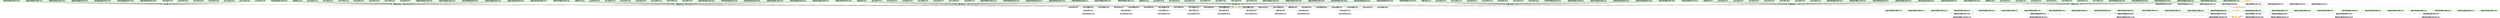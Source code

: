 digraph "g" {
	size = "30,30"
"rsc_c001n09_monitor_5000 c001n09" [ style="dashed" color="blue" fontcolor="black" ]
"DoFencing:child_DoFencing:1_delete_0 c001n09" [ style=bold color="green" fontcolor="black" ]
"DoFencing:child_DoFencing:3_delete_0 c001n09" [ style=bold color="green" fontcolor="black" ]
"DoFencing:child_DoFencing:5_monitor_5000 c001n07" [ style="dashed" color="blue" fontcolor="black" ]
"DoFencing:child_DoFencing:5_delete_0 c001n09" [ style=bold color="green" fontcolor="black" ]
"DcIPaddr_monitor_5000 c001n09" [ style="dashed" color="blue" fontcolor="black" ]
"DoFencing:child_DoFencing:7_monitor_5000 c001n09" [ style="dashed" color="blue" fontcolor="black" ]
"rsc_c001n08_monitor_5000 c001n08" [ style="dashed" color="blue" fontcolor="black" ]
"rsc_c001n08_delete_0 c001n02" [ style=bold color="green" fontcolor="black" ]
"rsc_c001n02_monitor_5000 c001n02" [ style="dashed" color="blue" fontcolor="black" ]
"DoFencing:child_DoFencing:2_delete_0 c001n02" [ style=bold color="green" fontcolor="black" ]
"DoFencing:child_DoFencing:4_delete_0 c001n02" [ style=bold color="green" fontcolor="black" ]
"rsc_c001n06_delete_0 c001n02" [ style=bold color="green" fontcolor="black" ]
"DoFencing:child_DoFencing:6_monitor_5000 c001n08" [ style="dashed" color="blue" fontcolor="black" ]
"DoFencing:child_DoFencing:6_delete_0 c001n02" [ style=bold color="green" fontcolor="black" ]
"rsc_c001n07_delete_0 c001n02" [ style=bold color="green" fontcolor="black" ]
"DoFencing:child_DoFencing:0_monitor_5000 c001n02" [ style="dashed" color="blue" fontcolor="black" ]
"rsc_c001n08_delete_0 c001n03" [ style=bold color="green" fontcolor="black" ]
"DoFencing:child_DoFencing:0_delete_0 c001n03" [ style=bold color="green" fontcolor="black" ]
"rsc_c001n03_monitor_5000 c001n03" [ style="dashed" color="blue" fontcolor="black" ]
"DoFencing:child_DoFencing:3_delete_0 c001n03" [ style=bold color="green" fontcolor="black" ]
"DoFencing:child_DoFencing:5_delete_0 c001n03" [ style=bold color="green" fontcolor="black" ]
"rsc_c001n07_delete_0 c001n03" [ style=bold color="green" fontcolor="black" ]
"DoFencing:child_DoFencing:1_monitor_5000 c001n03" [ style="dashed" color="blue" fontcolor="black" ]
"DoFencing:child_DoFencing:6_delete_0 c001n03" [ style=bold color="green" fontcolor="black" ]
"rsc_c001n02_delete_0 c001n03" [ style=bold color="green" fontcolor="black" ]
"rsc_c001n08_delete_0 c001n04" [ style=bold color="green" fontcolor="black" ]
"DoFencing:child_DoFencing:0_delete_0 c001n04" [ style=bold color="green" fontcolor="black" ]
"DoFencing:child_DoFencing:1_delete_0 c001n04" [ style=bold color="green" fontcolor="black" ]
"rsc_c001n04_monitor_5000 c001n04" [ style="dashed" color="blue" fontcolor="black" ]
"DoFencing:child_DoFencing:4_delete_0 c001n04" [ style=bold color="green" fontcolor="black" ]
"DoFencing:child_DoFencing:2_monitor_5000 c001n04" [ style="dashed" color="blue" fontcolor="black" ]
"DoFencing:child_DoFencing:0_delete_0 c001n05" [ style=bold color="green" fontcolor="black" ]
"DoFencing:child_DoFencing:1_delete_0 c001n05" [ style=bold color="green" fontcolor="black" ]
"DoFencing:child_DoFencing:2_delete_0 c001n05" [ style=bold color="green" fontcolor="black" ]
"rsc_c001n05_monitor_5000 c001n05" [ style="dashed" color="blue" fontcolor="black" ]
"DoFencing:child_DoFencing:3_monitor_5000 c001n05" [ style="dashed" color="blue" fontcolor="black" ]
"rsc_c001n08_delete_0 c001n06" [ style=bold color="green" fontcolor="black" ]
"rsc_c001n09_delete_0 c001n06" [ style=bold color="green" fontcolor="black" ]
"DoFencing:child_DoFencing:0_delete_0 c001n06" [ style=bold color="green" fontcolor="black" ]
"DoFencing:child_DoFencing:1_delete_0 c001n06" [ style=bold color="green" fontcolor="black" ]
"rsc_c001n02_delete_0 c001n06" [ style=bold color="green" fontcolor="black" ]
"DoFencing:child_DoFencing:2_delete_0 c001n06" [ style=bold color="green" fontcolor="black" ]
"rsc_c001n03_delete_0 c001n06" [ style=bold color="green" fontcolor="black" ]
"DoFencing:child_DoFencing:3_delete_0 c001n06" [ style=bold color="green" fontcolor="black" ]
"rsc_c001n04_delete_0 c001n06" [ style=bold color="green" fontcolor="black" ]
"DoFencing:child_DoFencing:5_delete_0 c001n06" [ style=bold color="green" fontcolor="black" ]
"rsc_c001n06_monitor_5000 c001n06" [ style="dashed" color="blue" fontcolor="black" ]
"DoFencing:child_DoFencing:6_delete_0 c001n06" [ style=bold color="green" fontcolor="black" ]
"DoFencing:child_DoFencing:7_delete_0 c001n06" [ style=bold color="green" fontcolor="black" ]
"DoFencing:child_DoFencing:4_monitor_5000 c001n06" [ style="dashed" color="blue" fontcolor="black" ]
"DoFencing:child_DoFencing:4_delete_0 c001n07" [ style=bold color="green" fontcolor="black" ]
"rsc_c001n07_monitor_5000 c001n07" [ style="dashed" color="blue" fontcolor="black" ]
"DoFencing:child_DoFencing:3_delete_0 c001n07" [ style=bold color="green" fontcolor="black" ]
"DoFencing:child_DoFencing:4_delete_0 c001n08" [ style=bold color="green" fontcolor="black" ]
"probe_complete" [ style=bold color="green" fontcolor="orange" ]
"probe_complete c001n09" [ style=bold color="green" fontcolor="black" ]
"rsc_c001n02_status_0 c001n09" [ style=bold color="green" fontcolor="black" ]
"rsc_c001n03_status_0 c001n09" [ style=bold color="green" fontcolor="black" ]
"rsc_c001n04_status_0 c001n09" [ style=bold color="green" fontcolor="black" ]
"rsc_c001n05_status_0 c001n09" [ style=bold color="green" fontcolor="black" ]
"rsc_c001n06_status_0 c001n09" [ style=bold color="green" fontcolor="black" ]
"rsc_c001n07_status_0 c001n09" [ style=bold color="green" fontcolor="black" ]
"rsc_c001n08_status_0 c001n09" [ style=bold color="green" fontcolor="black" ]
"DoFencing:child_DoFencing:0_status_0 c001n09" [ style=bold color="green" fontcolor="black" ]
"DoFencing:child_DoFencing:1_status_0 c001n09" [ style=bold color="green" fontcolor="black" ]
"DoFencing:child_DoFencing:2_status_0 c001n09" [ style=bold color="green" fontcolor="black" ]
"DoFencing:child_DoFencing:3_status_0 c001n09" [ style=bold color="green" fontcolor="black" ]
"DoFencing:child_DoFencing:4_status_0 c001n09" [ style=bold color="green" fontcolor="black" ]
"DoFencing:child_DoFencing:5_status_0 c001n09" [ style=bold color="green" fontcolor="black" ]
"DoFencing:child_DoFencing:6_status_0 c001n09" [ style=bold color="green" fontcolor="black" ]
"probe_complete c001n02" [ style=bold color="green" fontcolor="black" ]
"DcIPaddr_status_0 c001n02" [ style=bold color="green" fontcolor="black" ]
"rsc_c001n09_status_0 c001n02" [ style=bold color="green" fontcolor="black" ]
"rsc_c001n03_status_0 c001n02" [ style=bold color="green" fontcolor="black" ]
"rsc_c001n04_status_0 c001n02" [ style=bold color="green" fontcolor="black" ]
"rsc_c001n05_status_0 c001n02" [ style=bold color="green" fontcolor="black" ]
"rsc_c001n06_status_0 c001n02" [ style=bold color="green" fontcolor="black" ]
"rsc_c001n07_status_0 c001n02" [ style=bold color="green" fontcolor="black" ]
"rsc_c001n08_status_0 c001n02" [ style=bold color="green" fontcolor="black" ]
"DoFencing:child_DoFencing:1_status_0 c001n02" [ style=bold color="green" fontcolor="black" ]
"DoFencing:child_DoFencing:2_status_0 c001n02" [ style=bold color="green" fontcolor="black" ]
"DoFencing:child_DoFencing:3_status_0 c001n02" [ style=bold color="green" fontcolor="black" ]
"DoFencing:child_DoFencing:4_status_0 c001n02" [ style=bold color="green" fontcolor="black" ]
"DoFencing:child_DoFencing:5_status_0 c001n02" [ style=bold color="green" fontcolor="black" ]
"DoFencing:child_DoFencing:6_status_0 c001n02" [ style=bold color="green" fontcolor="black" ]
"DoFencing:child_DoFencing:7_status_0 c001n02" [ style=bold color="green" fontcolor="black" ]
"probe_complete c001n03" [ style=bold color="green" fontcolor="black" ]
"DcIPaddr_status_0 c001n03" [ style=bold color="green" fontcolor="black" ]
"rsc_c001n09_status_0 c001n03" [ style=bold color="green" fontcolor="black" ]
"rsc_c001n02_status_0 c001n03" [ style=bold color="green" fontcolor="black" ]
"rsc_c001n04_status_0 c001n03" [ style=bold color="green" fontcolor="black" ]
"rsc_c001n05_status_0 c001n03" [ style=bold color="green" fontcolor="black" ]
"rsc_c001n06_status_0 c001n03" [ style=bold color="green" fontcolor="black" ]
"rsc_c001n07_status_0 c001n03" [ style=bold color="green" fontcolor="black" ]
"rsc_c001n08_status_0 c001n03" [ style=bold color="green" fontcolor="black" ]
"DoFencing:child_DoFencing:0_status_0 c001n03" [ style=bold color="green" fontcolor="black" ]
"DoFencing:child_DoFencing:2_status_0 c001n03" [ style=bold color="green" fontcolor="black" ]
"DoFencing:child_DoFencing:3_status_0 c001n03" [ style=bold color="green" fontcolor="black" ]
"DoFencing:child_DoFencing:4_status_0 c001n03" [ style=bold color="green" fontcolor="black" ]
"DoFencing:child_DoFencing:5_status_0 c001n03" [ style=bold color="green" fontcolor="black" ]
"DoFencing:child_DoFencing:6_status_0 c001n03" [ style=bold color="green" fontcolor="black" ]
"DoFencing:child_DoFencing:7_status_0 c001n03" [ style=bold color="green" fontcolor="black" ]
"probe_complete c001n04" [ style=bold color="green" fontcolor="black" ]
"DcIPaddr_status_0 c001n04" [ style=bold color="green" fontcolor="black" ]
"rsc_c001n09_status_0 c001n04" [ style=bold color="green" fontcolor="black" ]
"rsc_c001n02_status_0 c001n04" [ style=bold color="green" fontcolor="black" ]
"rsc_c001n03_status_0 c001n04" [ style=bold color="green" fontcolor="black" ]
"rsc_c001n05_status_0 c001n04" [ style=bold color="green" fontcolor="black" ]
"rsc_c001n06_status_0 c001n04" [ style=bold color="green" fontcolor="black" ]
"rsc_c001n07_status_0 c001n04" [ style=bold color="green" fontcolor="black" ]
"rsc_c001n08_status_0 c001n04" [ style=bold color="green" fontcolor="black" ]
"DoFencing:child_DoFencing:0_status_0 c001n04" [ style=bold color="green" fontcolor="black" ]
"DoFencing:child_DoFencing:1_status_0 c001n04" [ style=bold color="green" fontcolor="black" ]
"DoFencing:child_DoFencing:3_status_0 c001n04" [ style=bold color="green" fontcolor="black" ]
"DoFencing:child_DoFencing:4_status_0 c001n04" [ style=bold color="green" fontcolor="black" ]
"DoFencing:child_DoFencing:5_status_0 c001n04" [ style=bold color="green" fontcolor="black" ]
"DoFencing:child_DoFencing:6_status_0 c001n04" [ style=bold color="green" fontcolor="black" ]
"DoFencing:child_DoFencing:7_status_0 c001n04" [ style=bold color="green" fontcolor="black" ]
"probe_complete c001n05" [ style=bold color="green" fontcolor="black" ]
"DcIPaddr_status_0 c001n05" [ style=bold color="green" fontcolor="black" ]
"rsc_c001n09_status_0 c001n05" [ style=bold color="green" fontcolor="black" ]
"rsc_c001n02_status_0 c001n05" [ style=bold color="green" fontcolor="black" ]
"rsc_c001n03_status_0 c001n05" [ style=bold color="green" fontcolor="black" ]
"rsc_c001n04_status_0 c001n05" [ style=bold color="green" fontcolor="black" ]
"rsc_c001n06_status_0 c001n05" [ style=bold color="green" fontcolor="black" ]
"rsc_c001n07_status_0 c001n05" [ style=bold color="green" fontcolor="black" ]
"rsc_c001n08_status_0 c001n05" [ style=bold color="green" fontcolor="black" ]
"DoFencing:child_DoFencing:0_status_0 c001n05" [ style=bold color="green" fontcolor="black" ]
"DoFencing:child_DoFencing:1_status_0 c001n05" [ style=bold color="green" fontcolor="black" ]
"DoFencing:child_DoFencing:2_status_0 c001n05" [ style=bold color="green" fontcolor="black" ]
"DoFencing:child_DoFencing:4_status_0 c001n05" [ style=bold color="green" fontcolor="black" ]
"DoFencing:child_DoFencing:5_status_0 c001n05" [ style=bold color="green" fontcolor="black" ]
"DoFencing:child_DoFencing:6_status_0 c001n05" [ style=bold color="green" fontcolor="black" ]
"DoFencing:child_DoFencing:7_status_0 c001n05" [ style=bold color="green" fontcolor="black" ]
"probe_complete c001n06" [ style=bold color="green" fontcolor="black" ]
"DcIPaddr_status_0 c001n06" [ style=bold color="green" fontcolor="black" ]
"rsc_c001n09_status_0 c001n06" [ style=bold color="green" fontcolor="black" ]
"rsc_c001n02_status_0 c001n06" [ style=bold color="green" fontcolor="black" ]
"rsc_c001n03_status_0 c001n06" [ style=bold color="green" fontcolor="black" ]
"rsc_c001n04_status_0 c001n06" [ style=bold color="green" fontcolor="black" ]
"rsc_c001n05_status_0 c001n06" [ style=bold color="green" fontcolor="black" ]
"rsc_c001n07_status_0 c001n06" [ style=bold color="green" fontcolor="black" ]
"rsc_c001n08_status_0 c001n06" [ style=bold color="green" fontcolor="black" ]
"DoFencing:child_DoFencing:0_status_0 c001n06" [ style=bold color="green" fontcolor="black" ]
"DoFencing:child_DoFencing:1_status_0 c001n06" [ style=bold color="green" fontcolor="black" ]
"DoFencing:child_DoFencing:2_status_0 c001n06" [ style=bold color="green" fontcolor="black" ]
"DoFencing:child_DoFencing:3_status_0 c001n06" [ style=bold color="green" fontcolor="black" ]
"DoFencing:child_DoFencing:5_status_0 c001n06" [ style=bold color="green" fontcolor="black" ]
"DoFencing:child_DoFencing:6_status_0 c001n06" [ style=bold color="green" fontcolor="black" ]
"DoFencing:child_DoFencing:7_status_0 c001n06" [ style=bold color="green" fontcolor="black" ]
"probe_complete c001n07" [ style=bold color="green" fontcolor="black" ]
"DcIPaddr_status_0 c001n07" [ style=bold color="green" fontcolor="black" ]
"rsc_c001n09_status_0 c001n07" [ style=bold color="green" fontcolor="black" ]
"rsc_c001n02_status_0 c001n07" [ style=bold color="green" fontcolor="black" ]
"rsc_c001n03_status_0 c001n07" [ style=bold color="green" fontcolor="black" ]
"rsc_c001n04_status_0 c001n07" [ style=bold color="green" fontcolor="black" ]
"rsc_c001n05_status_0 c001n07" [ style=bold color="green" fontcolor="black" ]
"rsc_c001n06_status_0 c001n07" [ style=bold color="green" fontcolor="black" ]
"rsc_c001n08_status_0 c001n07" [ style=bold color="green" fontcolor="black" ]
"DoFencing:child_DoFencing:0_status_0 c001n07" [ style=bold color="green" fontcolor="black" ]
"DoFencing:child_DoFencing:1_status_0 c001n07" [ style=bold color="green" fontcolor="black" ]
"DoFencing:child_DoFencing:2_status_0 c001n07" [ style=bold color="green" fontcolor="black" ]
"DoFencing:child_DoFencing:3_status_0 c001n07" [ style=bold color="green" fontcolor="black" ]
"DoFencing:child_DoFencing:4_status_0 c001n07" [ style=bold color="green" fontcolor="black" ]
"DoFencing:child_DoFencing:6_status_0 c001n07" [ style=bold color="green" fontcolor="black" ]
"DoFencing:child_DoFencing:7_status_0 c001n07" [ style=bold color="green" fontcolor="black" ]
"probe_complete c001n08" [ style=bold color="green" fontcolor="black" ]
"DcIPaddr_status_0 c001n08" [ style=bold color="green" fontcolor="black" ]
"rsc_c001n09_status_0 c001n08" [ style=bold color="green" fontcolor="black" ]
"rsc_c001n02_status_0 c001n08" [ style=bold color="green" fontcolor="black" ]
"rsc_c001n03_status_0 c001n08" [ style=bold color="green" fontcolor="black" ]
"rsc_c001n04_status_0 c001n08" [ style=bold color="green" fontcolor="black" ]
"rsc_c001n05_status_0 c001n08" [ style=bold color="green" fontcolor="black" ]
"rsc_c001n06_status_0 c001n08" [ style=bold color="green" fontcolor="black" ]
"rsc_c001n07_status_0 c001n08" [ style=bold color="green" fontcolor="black" ]
"DoFencing:child_DoFencing:0_status_0 c001n08" [ style=bold color="green" fontcolor="black" ]
"DoFencing:child_DoFencing:1_status_0 c001n08" [ style=bold color="green" fontcolor="black" ]
"DoFencing:child_DoFencing:2_status_0 c001n08" [ style=bold color="green" fontcolor="black" ]
"DoFencing:child_DoFencing:3_status_0 c001n08" [ style=bold color="green" fontcolor="black" ]
"DoFencing:child_DoFencing:4_status_0 c001n08" [ style=bold color="green" fontcolor="black" ]
"DoFencing:child_DoFencing:5_status_0 c001n08" [ style=bold color="green" fontcolor="black" ]
"DoFencing:child_DoFencing:7_status_0 c001n08" [ style=bold color="green" fontcolor="black" ]
"DcIPaddr_stop_0 c001n09" [ style="dashed" color="blue" fontcolor="black" ]
"DcIPaddr_start_0 c001n09" [ style="dashed" color="blue" fontcolor="black" ]
"rsc_c001n09_stop_0 c001n09" [ style="dashed" color="blue" fontcolor="black" ]
"rsc_c001n09_start_0 c001n09" [ style="dashed" color="blue" fontcolor="black" ]
"rsc_c001n02_stop_0 c001n02" [ style="dashed" color="blue" fontcolor="black" ]
"rsc_c001n02_start_0 c001n02" [ style="dashed" color="blue" fontcolor="black" ]
"rsc_c001n03_stop_0 c001n03" [ style="dashed" color="blue" fontcolor="black" ]
"rsc_c001n03_start_0 c001n03" [ style="dashed" color="blue" fontcolor="black" ]
"rsc_c001n04_stop_0 c001n04" [ style="dashed" color="blue" fontcolor="black" ]
"rsc_c001n04_start_0 c001n04" [ style="dashed" color="blue" fontcolor="black" ]
"rsc_c001n05_stop_0 c001n05" [ style="dashed" color="blue" fontcolor="black" ]
"rsc_c001n05_start_0 c001n05" [ style="dashed" color="blue" fontcolor="black" ]
"rsc_c001n06_stop_0 c001n06" [ style="dashed" color="blue" fontcolor="black" ]
"rsc_c001n06_start_0 c001n06" [ style="dashed" color="blue" fontcolor="black" ]
"rsc_c001n07_stop_0 c001n07" [ style="dashed" color="blue" fontcolor="black" ]
"rsc_c001n07_start_0 c001n07" [ style="dashed" color="blue" fontcolor="black" ]
"rsc_c001n08_stop_0 c001n08" [ style="dashed" color="blue" fontcolor="black" ]
"rsc_c001n08_start_0 c001n08" [ style="dashed" color="blue" fontcolor="black" ]
"DoFencing:child_DoFencing:0_stop_0 c001n02" [ style="dashed" color="blue" fontcolor="black" ]
"DoFencing:child_DoFencing:0_start_0 c001n02" [ style="dashed" color="blue" fontcolor="black" ]
"DoFencing:child_DoFencing:1_stop_0 c001n03" [ style="dashed" color="blue" fontcolor="black" ]
"DoFencing:child_DoFencing:1_start_0 c001n03" [ style="dashed" color="blue" fontcolor="black" ]
"DoFencing:child_DoFencing:2_stop_0 c001n04" [ style="dashed" color="blue" fontcolor="black" ]
"DoFencing:child_DoFencing:2_start_0 c001n04" [ style="dashed" color="blue" fontcolor="black" ]
"DoFencing:child_DoFencing:3_stop_0 c001n05" [ style="dashed" color="blue" fontcolor="black" ]
"DoFencing:child_DoFencing:3_start_0 c001n05" [ style="dashed" color="blue" fontcolor="black" ]
"DoFencing:child_DoFencing:4_stop_0 c001n06" [ style="dashed" color="blue" fontcolor="black" ]
"DoFencing:child_DoFencing:4_start_0 c001n06" [ style="dashed" color="blue" fontcolor="black" ]
"DoFencing:child_DoFencing:5_stop_0 c001n07" [ style="dashed" color="blue" fontcolor="black" ]
"DoFencing:child_DoFencing:5_start_0 c001n07" [ style="dashed" color="blue" fontcolor="black" ]
"DoFencing:child_DoFencing:6_stop_0 c001n08" [ style="dashed" color="blue" fontcolor="black" ]
"DoFencing:child_DoFencing:6_start_0 c001n08" [ style="dashed" color="blue" fontcolor="black" ]
"DoFencing:child_DoFencing:7_stop_0 c001n09" [ style="dashed" color="blue" fontcolor="black" ]
"DoFencing:child_DoFencing:7_start_0 c001n09" [ style="dashed" color="blue" fontcolor="black" ]
"DoFencing_start_0" [ style="dashed" color="blue" fontcolor="orange" ]
"DoFencing_running_0" [ style="dashed" color="blue" fontcolor="orange" ]
"DoFencing_stop_0" [ style="dashed" color="blue" fontcolor="orange" ]
"DoFencing_stopped_0" [ style="dashed" color="blue" fontcolor="orange" ]
"rsc_c001n09_start_0 c001n09" -> "rsc_c001n09_monitor_5000 c001n09" [ style = dashed]
"DoFencing:child_DoFencing:5_start_0 c001n07" -> "DoFencing:child_DoFencing:5_monitor_5000 c001n07" [ style = dashed]
"DcIPaddr_start_0 c001n09" -> "DcIPaddr_monitor_5000 c001n09" [ style = dashed]
"DoFencing:child_DoFencing:7_start_0 c001n09" -> "DoFencing:child_DoFencing:7_monitor_5000 c001n09" [ style = dashed]
"rsc_c001n08_start_0 c001n08" -> "rsc_c001n08_monitor_5000 c001n08" [ style = dashed]
"rsc_c001n02_start_0 c001n02" -> "rsc_c001n02_monitor_5000 c001n02" [ style = dashed]
"DoFencing:child_DoFencing:6_start_0 c001n08" -> "DoFencing:child_DoFencing:6_monitor_5000 c001n08" [ style = dashed]
"DoFencing:child_DoFencing:0_start_0 c001n02" -> "DoFencing:child_DoFencing:0_monitor_5000 c001n02" [ style = dashed]
"rsc_c001n03_start_0 c001n03" -> "rsc_c001n03_monitor_5000 c001n03" [ style = dashed]
"DoFencing:child_DoFencing:1_start_0 c001n03" -> "DoFencing:child_DoFencing:1_monitor_5000 c001n03" [ style = dashed]
"rsc_c001n04_start_0 c001n04" -> "rsc_c001n04_monitor_5000 c001n04" [ style = dashed]
"DoFencing:child_DoFencing:2_start_0 c001n04" -> "DoFencing:child_DoFencing:2_monitor_5000 c001n04" [ style = dashed]
"rsc_c001n05_start_0 c001n05" -> "rsc_c001n05_monitor_5000 c001n05" [ style = dashed]
"DoFencing:child_DoFencing:3_start_0 c001n05" -> "DoFencing:child_DoFencing:3_monitor_5000 c001n05" [ style = dashed]
"rsc_c001n06_start_0 c001n06" -> "rsc_c001n06_monitor_5000 c001n06" [ style = dashed]
"DoFencing:child_DoFencing:4_start_0 c001n06" -> "DoFencing:child_DoFencing:4_monitor_5000 c001n06" [ style = dashed]
"rsc_c001n07_start_0 c001n07" -> "rsc_c001n07_monitor_5000 c001n07" [ style = dashed]
"probe_complete c001n09" -> "probe_complete" [ style = bold]
"probe_complete c001n02" -> "probe_complete" [ style = bold]
"probe_complete c001n03" -> "probe_complete" [ style = bold]
"probe_complete c001n04" -> "probe_complete" [ style = bold]
"probe_complete c001n05" -> "probe_complete" [ style = bold]
"probe_complete c001n06" -> "probe_complete" [ style = bold]
"probe_complete c001n07" -> "probe_complete" [ style = bold]
"probe_complete c001n08" -> "probe_complete" [ style = bold]
"rsc_c001n02_status_0 c001n09" -> "probe_complete c001n09" [ style = bold]
"rsc_c001n03_status_0 c001n09" -> "probe_complete c001n09" [ style = bold]
"rsc_c001n04_status_0 c001n09" -> "probe_complete c001n09" [ style = bold]
"rsc_c001n05_status_0 c001n09" -> "probe_complete c001n09" [ style = bold]
"rsc_c001n06_status_0 c001n09" -> "probe_complete c001n09" [ style = bold]
"rsc_c001n07_status_0 c001n09" -> "probe_complete c001n09" [ style = bold]
"rsc_c001n08_status_0 c001n09" -> "probe_complete c001n09" [ style = bold]
"DoFencing:child_DoFencing:0_status_0 c001n09" -> "probe_complete c001n09" [ style = bold]
"DoFencing:child_DoFencing:1_status_0 c001n09" -> "probe_complete c001n09" [ style = bold]
"DoFencing:child_DoFencing:2_status_0 c001n09" -> "probe_complete c001n09" [ style = bold]
"DoFencing:child_DoFencing:3_status_0 c001n09" -> "probe_complete c001n09" [ style = bold]
"DoFencing:child_DoFencing:4_status_0 c001n09" -> "probe_complete c001n09" [ style = bold]
"DoFencing:child_DoFencing:5_status_0 c001n09" -> "probe_complete c001n09" [ style = bold]
"DoFencing:child_DoFencing:6_status_0 c001n09" -> "probe_complete c001n09" [ style = bold]
"DcIPaddr_status_0 c001n02" -> "probe_complete c001n02" [ style = bold]
"rsc_c001n09_status_0 c001n02" -> "probe_complete c001n02" [ style = bold]
"rsc_c001n03_status_0 c001n02" -> "probe_complete c001n02" [ style = bold]
"rsc_c001n04_status_0 c001n02" -> "probe_complete c001n02" [ style = bold]
"rsc_c001n05_status_0 c001n02" -> "probe_complete c001n02" [ style = bold]
"rsc_c001n06_status_0 c001n02" -> "probe_complete c001n02" [ style = bold]
"rsc_c001n07_status_0 c001n02" -> "probe_complete c001n02" [ style = bold]
"rsc_c001n08_status_0 c001n02" -> "probe_complete c001n02" [ style = bold]
"DoFencing:child_DoFencing:1_status_0 c001n02" -> "probe_complete c001n02" [ style = bold]
"DoFencing:child_DoFencing:2_status_0 c001n02" -> "probe_complete c001n02" [ style = bold]
"DoFencing:child_DoFencing:3_status_0 c001n02" -> "probe_complete c001n02" [ style = bold]
"DoFencing:child_DoFencing:4_status_0 c001n02" -> "probe_complete c001n02" [ style = bold]
"DoFencing:child_DoFencing:5_status_0 c001n02" -> "probe_complete c001n02" [ style = bold]
"DoFencing:child_DoFencing:6_status_0 c001n02" -> "probe_complete c001n02" [ style = bold]
"DoFencing:child_DoFencing:7_status_0 c001n02" -> "probe_complete c001n02" [ style = bold]
"DcIPaddr_status_0 c001n03" -> "probe_complete c001n03" [ style = bold]
"rsc_c001n09_status_0 c001n03" -> "probe_complete c001n03" [ style = bold]
"rsc_c001n02_status_0 c001n03" -> "probe_complete c001n03" [ style = bold]
"rsc_c001n04_status_0 c001n03" -> "probe_complete c001n03" [ style = bold]
"rsc_c001n05_status_0 c001n03" -> "probe_complete c001n03" [ style = bold]
"rsc_c001n06_status_0 c001n03" -> "probe_complete c001n03" [ style = bold]
"rsc_c001n07_status_0 c001n03" -> "probe_complete c001n03" [ style = bold]
"rsc_c001n08_status_0 c001n03" -> "probe_complete c001n03" [ style = bold]
"DoFencing:child_DoFencing:0_status_0 c001n03" -> "probe_complete c001n03" [ style = bold]
"DoFencing:child_DoFencing:2_status_0 c001n03" -> "probe_complete c001n03" [ style = bold]
"DoFencing:child_DoFencing:3_status_0 c001n03" -> "probe_complete c001n03" [ style = bold]
"DoFencing:child_DoFencing:4_status_0 c001n03" -> "probe_complete c001n03" [ style = bold]
"DoFencing:child_DoFencing:5_status_0 c001n03" -> "probe_complete c001n03" [ style = bold]
"DoFencing:child_DoFencing:6_status_0 c001n03" -> "probe_complete c001n03" [ style = bold]
"DoFencing:child_DoFencing:7_status_0 c001n03" -> "probe_complete c001n03" [ style = bold]
"DcIPaddr_status_0 c001n04" -> "probe_complete c001n04" [ style = bold]
"rsc_c001n09_status_0 c001n04" -> "probe_complete c001n04" [ style = bold]
"rsc_c001n02_status_0 c001n04" -> "probe_complete c001n04" [ style = bold]
"rsc_c001n03_status_0 c001n04" -> "probe_complete c001n04" [ style = bold]
"rsc_c001n05_status_0 c001n04" -> "probe_complete c001n04" [ style = bold]
"rsc_c001n06_status_0 c001n04" -> "probe_complete c001n04" [ style = bold]
"rsc_c001n07_status_0 c001n04" -> "probe_complete c001n04" [ style = bold]
"rsc_c001n08_status_0 c001n04" -> "probe_complete c001n04" [ style = bold]
"DoFencing:child_DoFencing:0_status_0 c001n04" -> "probe_complete c001n04" [ style = bold]
"DoFencing:child_DoFencing:1_status_0 c001n04" -> "probe_complete c001n04" [ style = bold]
"DoFencing:child_DoFencing:3_status_0 c001n04" -> "probe_complete c001n04" [ style = bold]
"DoFencing:child_DoFencing:4_status_0 c001n04" -> "probe_complete c001n04" [ style = bold]
"DoFencing:child_DoFencing:5_status_0 c001n04" -> "probe_complete c001n04" [ style = bold]
"DoFencing:child_DoFencing:6_status_0 c001n04" -> "probe_complete c001n04" [ style = bold]
"DoFencing:child_DoFencing:7_status_0 c001n04" -> "probe_complete c001n04" [ style = bold]
"DcIPaddr_status_0 c001n05" -> "probe_complete c001n05" [ style = bold]
"rsc_c001n09_status_0 c001n05" -> "probe_complete c001n05" [ style = bold]
"rsc_c001n02_status_0 c001n05" -> "probe_complete c001n05" [ style = bold]
"rsc_c001n03_status_0 c001n05" -> "probe_complete c001n05" [ style = bold]
"rsc_c001n04_status_0 c001n05" -> "probe_complete c001n05" [ style = bold]
"rsc_c001n06_status_0 c001n05" -> "probe_complete c001n05" [ style = bold]
"rsc_c001n07_status_0 c001n05" -> "probe_complete c001n05" [ style = bold]
"rsc_c001n08_status_0 c001n05" -> "probe_complete c001n05" [ style = bold]
"DoFencing:child_DoFencing:0_status_0 c001n05" -> "probe_complete c001n05" [ style = bold]
"DoFencing:child_DoFencing:1_status_0 c001n05" -> "probe_complete c001n05" [ style = bold]
"DoFencing:child_DoFencing:2_status_0 c001n05" -> "probe_complete c001n05" [ style = bold]
"DoFencing:child_DoFencing:4_status_0 c001n05" -> "probe_complete c001n05" [ style = bold]
"DoFencing:child_DoFencing:5_status_0 c001n05" -> "probe_complete c001n05" [ style = bold]
"DoFencing:child_DoFencing:6_status_0 c001n05" -> "probe_complete c001n05" [ style = bold]
"DoFencing:child_DoFencing:7_status_0 c001n05" -> "probe_complete c001n05" [ style = bold]
"DcIPaddr_status_0 c001n06" -> "probe_complete c001n06" [ style = bold]
"rsc_c001n09_status_0 c001n06" -> "probe_complete c001n06" [ style = bold]
"rsc_c001n02_status_0 c001n06" -> "probe_complete c001n06" [ style = bold]
"rsc_c001n03_status_0 c001n06" -> "probe_complete c001n06" [ style = bold]
"rsc_c001n04_status_0 c001n06" -> "probe_complete c001n06" [ style = bold]
"rsc_c001n05_status_0 c001n06" -> "probe_complete c001n06" [ style = bold]
"rsc_c001n07_status_0 c001n06" -> "probe_complete c001n06" [ style = bold]
"rsc_c001n08_status_0 c001n06" -> "probe_complete c001n06" [ style = bold]
"DoFencing:child_DoFencing:0_status_0 c001n06" -> "probe_complete c001n06" [ style = bold]
"DoFencing:child_DoFencing:1_status_0 c001n06" -> "probe_complete c001n06" [ style = bold]
"DoFencing:child_DoFencing:2_status_0 c001n06" -> "probe_complete c001n06" [ style = bold]
"DoFencing:child_DoFencing:3_status_0 c001n06" -> "probe_complete c001n06" [ style = bold]
"DoFencing:child_DoFencing:5_status_0 c001n06" -> "probe_complete c001n06" [ style = bold]
"DoFencing:child_DoFencing:6_status_0 c001n06" -> "probe_complete c001n06" [ style = bold]
"DoFencing:child_DoFencing:7_status_0 c001n06" -> "probe_complete c001n06" [ style = bold]
"DcIPaddr_status_0 c001n07" -> "probe_complete c001n07" [ style = bold]
"rsc_c001n09_status_0 c001n07" -> "probe_complete c001n07" [ style = bold]
"rsc_c001n02_status_0 c001n07" -> "probe_complete c001n07" [ style = bold]
"rsc_c001n03_status_0 c001n07" -> "probe_complete c001n07" [ style = bold]
"rsc_c001n04_status_0 c001n07" -> "probe_complete c001n07" [ style = bold]
"rsc_c001n05_status_0 c001n07" -> "probe_complete c001n07" [ style = bold]
"rsc_c001n06_status_0 c001n07" -> "probe_complete c001n07" [ style = bold]
"rsc_c001n08_status_0 c001n07" -> "probe_complete c001n07" [ style = bold]
"DoFencing:child_DoFencing:0_status_0 c001n07" -> "probe_complete c001n07" [ style = bold]
"DoFencing:child_DoFencing:1_status_0 c001n07" -> "probe_complete c001n07" [ style = bold]
"DoFencing:child_DoFencing:2_status_0 c001n07" -> "probe_complete c001n07" [ style = bold]
"DoFencing:child_DoFencing:3_status_0 c001n07" -> "probe_complete c001n07" [ style = bold]
"DoFencing:child_DoFencing:4_status_0 c001n07" -> "probe_complete c001n07" [ style = bold]
"DoFencing:child_DoFencing:6_status_0 c001n07" -> "probe_complete c001n07" [ style = bold]
"DoFencing:child_DoFencing:7_status_0 c001n07" -> "probe_complete c001n07" [ style = bold]
"DcIPaddr_status_0 c001n08" -> "probe_complete c001n08" [ style = bold]
"rsc_c001n09_status_0 c001n08" -> "probe_complete c001n08" [ style = bold]
"rsc_c001n02_status_0 c001n08" -> "probe_complete c001n08" [ style = bold]
"rsc_c001n03_status_0 c001n08" -> "probe_complete c001n08" [ style = bold]
"rsc_c001n04_status_0 c001n08" -> "probe_complete c001n08" [ style = bold]
"rsc_c001n05_status_0 c001n08" -> "probe_complete c001n08" [ style = bold]
"rsc_c001n06_status_0 c001n08" -> "probe_complete c001n08" [ style = bold]
"rsc_c001n07_status_0 c001n08" -> "probe_complete c001n08" [ style = bold]
"DoFencing:child_DoFencing:0_status_0 c001n08" -> "probe_complete c001n08" [ style = bold]
"DoFencing:child_DoFencing:1_status_0 c001n08" -> "probe_complete c001n08" [ style = bold]
"DoFencing:child_DoFencing:2_status_0 c001n08" -> "probe_complete c001n08" [ style = bold]
"DoFencing:child_DoFencing:3_status_0 c001n08" -> "probe_complete c001n08" [ style = bold]
"DoFencing:child_DoFencing:4_status_0 c001n08" -> "probe_complete c001n08" [ style = bold]
"DoFencing:child_DoFencing:5_status_0 c001n08" -> "probe_complete c001n08" [ style = bold]
"DoFencing:child_DoFencing:7_status_0 c001n08" -> "probe_complete c001n08" [ style = bold]
"probe_complete" -> "DcIPaddr_start_0 c001n09" [ style = dashed]
"DcIPaddr_stop_0 c001n09" -> "DcIPaddr_start_0 c001n09" [ style = dashed]
"rsc_c001n09_delete_0 c001n06" -> "rsc_c001n09_start_0 c001n09" [ style = dashed]
"probe_complete" -> "rsc_c001n09_start_0 c001n09" [ style = dashed]
"rsc_c001n09_stop_0 c001n09" -> "rsc_c001n09_start_0 c001n09" [ style = dashed]
"rsc_c001n02_delete_0 c001n03" -> "rsc_c001n02_start_0 c001n02" [ style = dashed]
"rsc_c001n02_delete_0 c001n06" -> "rsc_c001n02_start_0 c001n02" [ style = dashed]
"probe_complete" -> "rsc_c001n02_start_0 c001n02" [ style = dashed]
"rsc_c001n02_stop_0 c001n02" -> "rsc_c001n02_start_0 c001n02" [ style = dashed]
"rsc_c001n03_delete_0 c001n06" -> "rsc_c001n03_start_0 c001n03" [ style = dashed]
"probe_complete" -> "rsc_c001n03_start_0 c001n03" [ style = dashed]
"rsc_c001n03_stop_0 c001n03" -> "rsc_c001n03_start_0 c001n03" [ style = dashed]
"rsc_c001n04_delete_0 c001n06" -> "rsc_c001n04_start_0 c001n04" [ style = dashed]
"probe_complete" -> "rsc_c001n04_start_0 c001n04" [ style = dashed]
"rsc_c001n04_stop_0 c001n04" -> "rsc_c001n04_start_0 c001n04" [ style = dashed]
"probe_complete" -> "rsc_c001n05_start_0 c001n05" [ style = dashed]
"rsc_c001n05_stop_0 c001n05" -> "rsc_c001n05_start_0 c001n05" [ style = dashed]
"rsc_c001n06_delete_0 c001n02" -> "rsc_c001n06_start_0 c001n06" [ style = dashed]
"probe_complete" -> "rsc_c001n06_start_0 c001n06" [ style = dashed]
"rsc_c001n06_stop_0 c001n06" -> "rsc_c001n06_start_0 c001n06" [ style = dashed]
"rsc_c001n07_delete_0 c001n02" -> "rsc_c001n07_start_0 c001n07" [ style = dashed]
"rsc_c001n07_delete_0 c001n03" -> "rsc_c001n07_start_0 c001n07" [ style = dashed]
"probe_complete" -> "rsc_c001n07_start_0 c001n07" [ style = dashed]
"rsc_c001n07_stop_0 c001n07" -> "rsc_c001n07_start_0 c001n07" [ style = dashed]
"rsc_c001n08_delete_0 c001n02" -> "rsc_c001n08_start_0 c001n08" [ style = dashed]
"rsc_c001n08_delete_0 c001n03" -> "rsc_c001n08_start_0 c001n08" [ style = dashed]
"rsc_c001n08_delete_0 c001n04" -> "rsc_c001n08_start_0 c001n08" [ style = dashed]
"rsc_c001n08_delete_0 c001n06" -> "rsc_c001n08_start_0 c001n08" [ style = dashed]
"probe_complete" -> "rsc_c001n08_start_0 c001n08" [ style = dashed]
"rsc_c001n08_stop_0 c001n08" -> "rsc_c001n08_start_0 c001n08" [ style = dashed]
"DoFencing_stop_0" -> "DoFencing:child_DoFencing:0_stop_0 c001n02" [ style = dashed]
"DoFencing:child_DoFencing:0_delete_0 c001n03" -> "DoFencing:child_DoFencing:0_start_0 c001n02" [ style = dashed]
"DoFencing:child_DoFencing:0_delete_0 c001n04" -> "DoFencing:child_DoFencing:0_start_0 c001n02" [ style = dashed]
"DoFencing:child_DoFencing:0_delete_0 c001n05" -> "DoFencing:child_DoFencing:0_start_0 c001n02" [ style = dashed]
"DoFencing:child_DoFencing:0_delete_0 c001n06" -> "DoFencing:child_DoFencing:0_start_0 c001n02" [ style = dashed]
"DoFencing:child_DoFencing:0_stop_0 c001n02" -> "DoFencing:child_DoFencing:0_start_0 c001n02" [ style = dashed]
"DoFencing_start_0" -> "DoFencing:child_DoFencing:0_start_0 c001n02" [ style = dashed]
"DoFencing_stop_0" -> "DoFencing:child_DoFencing:1_stop_0 c001n03" [ style = dashed]
"DoFencing:child_DoFencing:1_delete_0 c001n09" -> "DoFencing:child_DoFencing:1_start_0 c001n03" [ style = dashed]
"DoFencing:child_DoFencing:1_delete_0 c001n04" -> "DoFencing:child_DoFencing:1_start_0 c001n03" [ style = dashed]
"DoFencing:child_DoFencing:1_delete_0 c001n05" -> "DoFencing:child_DoFencing:1_start_0 c001n03" [ style = dashed]
"DoFencing:child_DoFencing:1_delete_0 c001n06" -> "DoFencing:child_DoFencing:1_start_0 c001n03" [ style = dashed]
"DoFencing:child_DoFencing:1_stop_0 c001n03" -> "DoFencing:child_DoFencing:1_start_0 c001n03" [ style = dashed]
"DoFencing_start_0" -> "DoFencing:child_DoFencing:1_start_0 c001n03" [ style = dashed]
"DoFencing_stop_0" -> "DoFencing:child_DoFencing:2_stop_0 c001n04" [ style = dashed]
"DoFencing:child_DoFencing:2_delete_0 c001n02" -> "DoFencing:child_DoFencing:2_start_0 c001n04" [ style = dashed]
"DoFencing:child_DoFencing:2_delete_0 c001n05" -> "DoFencing:child_DoFencing:2_start_0 c001n04" [ style = dashed]
"DoFencing:child_DoFencing:2_delete_0 c001n06" -> "DoFencing:child_DoFencing:2_start_0 c001n04" [ style = dashed]
"DoFencing:child_DoFencing:2_stop_0 c001n04" -> "DoFencing:child_DoFencing:2_start_0 c001n04" [ style = dashed]
"DoFencing_start_0" -> "DoFencing:child_DoFencing:2_start_0 c001n04" [ style = dashed]
"DoFencing_stop_0" -> "DoFencing:child_DoFencing:3_stop_0 c001n05" [ style = dashed]
"DoFencing:child_DoFencing:3_delete_0 c001n09" -> "DoFencing:child_DoFencing:3_start_0 c001n05" [ style = dashed]
"DoFencing:child_DoFencing:3_delete_0 c001n03" -> "DoFencing:child_DoFencing:3_start_0 c001n05" [ style = dashed]
"DoFencing:child_DoFencing:3_delete_0 c001n06" -> "DoFencing:child_DoFencing:3_start_0 c001n05" [ style = dashed]
"DoFencing:child_DoFencing:3_delete_0 c001n07" -> "DoFencing:child_DoFencing:3_start_0 c001n05" [ style = dashed]
"DoFencing:child_DoFencing:3_stop_0 c001n05" -> "DoFencing:child_DoFencing:3_start_0 c001n05" [ style = dashed]
"DoFencing_start_0" -> "DoFencing:child_DoFencing:3_start_0 c001n05" [ style = dashed]
"DoFencing_stop_0" -> "DoFencing:child_DoFencing:4_stop_0 c001n06" [ style = dashed]
"DoFencing:child_DoFencing:4_delete_0 c001n02" -> "DoFencing:child_DoFencing:4_start_0 c001n06" [ style = dashed]
"DoFencing:child_DoFencing:4_delete_0 c001n04" -> "DoFencing:child_DoFencing:4_start_0 c001n06" [ style = dashed]
"DoFencing:child_DoFencing:4_delete_0 c001n07" -> "DoFencing:child_DoFencing:4_start_0 c001n06" [ style = dashed]
"DoFencing:child_DoFencing:4_delete_0 c001n08" -> "DoFencing:child_DoFencing:4_start_0 c001n06" [ style = dashed]
"DoFencing:child_DoFencing:4_stop_0 c001n06" -> "DoFencing:child_DoFencing:4_start_0 c001n06" [ style = dashed]
"DoFencing_start_0" -> "DoFencing:child_DoFencing:4_start_0 c001n06" [ style = dashed]
"DoFencing_stop_0" -> "DoFencing:child_DoFencing:5_stop_0 c001n07" [ style = dashed]
"DoFencing:child_DoFencing:5_delete_0 c001n09" -> "DoFencing:child_DoFencing:5_start_0 c001n07" [ style = dashed]
"DoFencing:child_DoFencing:5_delete_0 c001n03" -> "DoFencing:child_DoFencing:5_start_0 c001n07" [ style = dashed]
"DoFencing:child_DoFencing:5_delete_0 c001n06" -> "DoFencing:child_DoFencing:5_start_0 c001n07" [ style = dashed]
"DoFencing:child_DoFencing:5_stop_0 c001n07" -> "DoFencing:child_DoFencing:5_start_0 c001n07" [ style = dashed]
"DoFencing_start_0" -> "DoFencing:child_DoFencing:5_start_0 c001n07" [ style = dashed]
"DoFencing_stop_0" -> "DoFencing:child_DoFencing:6_stop_0 c001n08" [ style = dashed]
"DoFencing:child_DoFencing:6_delete_0 c001n02" -> "DoFencing:child_DoFencing:6_start_0 c001n08" [ style = dashed]
"DoFencing:child_DoFencing:6_delete_0 c001n03" -> "DoFencing:child_DoFencing:6_start_0 c001n08" [ style = dashed]
"DoFencing:child_DoFencing:6_delete_0 c001n06" -> "DoFencing:child_DoFencing:6_start_0 c001n08" [ style = dashed]
"DoFencing:child_DoFencing:6_stop_0 c001n08" -> "DoFencing:child_DoFencing:6_start_0 c001n08" [ style = dashed]
"DoFencing_start_0" -> "DoFencing:child_DoFencing:6_start_0 c001n08" [ style = dashed]
"DoFencing_stop_0" -> "DoFencing:child_DoFencing:7_stop_0 c001n09" [ style = dashed]
"DoFencing:child_DoFencing:7_delete_0 c001n06" -> "DoFencing:child_DoFencing:7_start_0 c001n09" [ style = dashed]
"DoFencing:child_DoFencing:7_stop_0 c001n09" -> "DoFencing:child_DoFencing:7_start_0 c001n09" [ style = dashed]
"DoFencing_start_0" -> "DoFencing:child_DoFencing:7_start_0 c001n09" [ style = dashed]
"probe_complete" -> "DoFencing_start_0" [ style = dashed]
"DoFencing_stopped_0" -> "DoFencing_start_0" [ style = dashed]
"DoFencing_start_0" -> "DoFencing_running_0" [ style = dashed]
"DoFencing:child_DoFencing:0_start_0 c001n02" -> "DoFencing_running_0" [ style = dashed]
"DoFencing:child_DoFencing:1_start_0 c001n03" -> "DoFencing_running_0" [ style = dashed]
"DoFencing:child_DoFencing:2_start_0 c001n04" -> "DoFencing_running_0" [ style = dashed]
"DoFencing:child_DoFencing:3_start_0 c001n05" -> "DoFencing_running_0" [ style = dashed]
"DoFencing:child_DoFencing:4_start_0 c001n06" -> "DoFencing_running_0" [ style = dashed]
"DoFencing:child_DoFencing:5_start_0 c001n07" -> "DoFencing_running_0" [ style = dashed]
"DoFencing:child_DoFencing:6_start_0 c001n08" -> "DoFencing_running_0" [ style = dashed]
"DoFencing:child_DoFencing:7_start_0 c001n09" -> "DoFencing_running_0" [ style = dashed]
"DoFencing_stop_0" -> "DoFencing_stopped_0" [ style = dashed]
"DoFencing:child_DoFencing:0_stop_0 c001n02" -> "DoFencing_stopped_0" [ style = dashed]
"DoFencing:child_DoFencing:1_stop_0 c001n03" -> "DoFencing_stopped_0" [ style = dashed]
"DoFencing:child_DoFencing:2_stop_0 c001n04" -> "DoFencing_stopped_0" [ style = dashed]
"DoFencing:child_DoFencing:3_stop_0 c001n05" -> "DoFencing_stopped_0" [ style = dashed]
"DoFencing:child_DoFencing:4_stop_0 c001n06" -> "DoFencing_stopped_0" [ style = dashed]
"DoFencing:child_DoFencing:5_stop_0 c001n07" -> "DoFencing_stopped_0" [ style = dashed]
"DoFencing:child_DoFencing:6_stop_0 c001n08" -> "DoFencing_stopped_0" [ style = dashed]
"DoFencing:child_DoFencing:7_stop_0 c001n09" -> "DoFencing_stopped_0" [ style = dashed]
}
